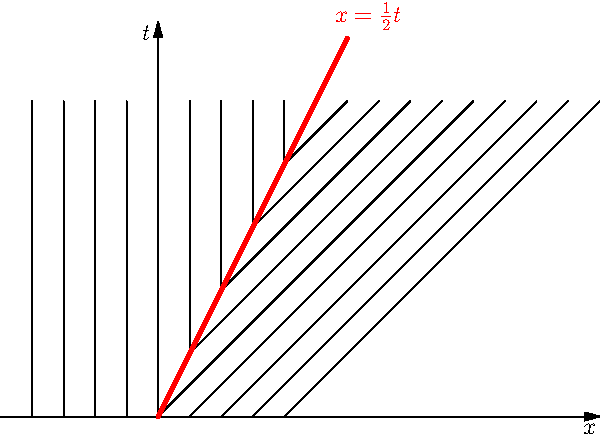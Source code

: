 import graph;
size(300,0);

xaxis("$x$", -1, Arrow);
yaxis("$t$", 0, 2.5, Arrow);

real T = 2;
real dx = 0.2;
int i;
for(i=0; i<5; ++i)
{
   real x1 = i*dx;
   real x2 = x1 + T;
   draw((x1,0)--(x2,T));
   draw((-x1,0)--(-x1,T));
   draw((x1,2*x1)--(x1,T));
   draw((x1,2*x1)--(T-x1,T));
}

pen pt = linewidth(2) + red;
pen ps = linewidth(1.5);

real Te = 1.2*T;
draw(Label("$x=\frac{1}{2}t$", EndPoint), (0,0)--(0.5*Te,Te), pt);
